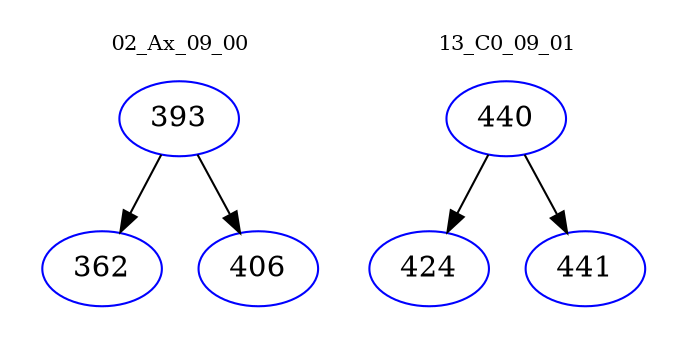 digraph{
subgraph cluster_0 {
color = white
label = "02_Ax_09_00";
fontsize=10;
T0_393 [label="393", color="blue"]
T0_393 -> T0_362 [color="black"]
T0_362 [label="362", color="blue"]
T0_393 -> T0_406 [color="black"]
T0_406 [label="406", color="blue"]
}
subgraph cluster_1 {
color = white
label = "13_C0_09_01";
fontsize=10;
T1_440 [label="440", color="blue"]
T1_440 -> T1_424 [color="black"]
T1_424 [label="424", color="blue"]
T1_440 -> T1_441 [color="black"]
T1_441 [label="441", color="blue"]
}
}
